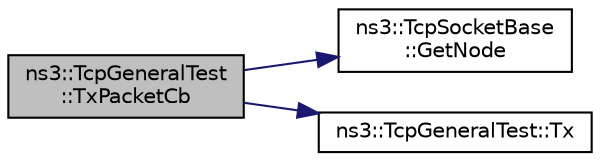digraph "ns3::TcpGeneralTest::TxPacketCb"
{
  edge [fontname="Helvetica",fontsize="10",labelfontname="Helvetica",labelfontsize="10"];
  node [fontname="Helvetica",fontsize="10",shape=record];
  rankdir="LR";
  Node1 [label="ns3::TcpGeneralTest\l::TxPacketCb",height=0.2,width=0.4,color="black", fillcolor="grey75", style="filled", fontcolor="black"];
  Node1 -> Node2 [color="midnightblue",fontsize="10",style="solid"];
  Node2 [label="ns3::TcpSocketBase\l::GetNode",height=0.2,width=0.4,color="black", fillcolor="white", style="filled",URL="$d1/d45/classns3_1_1TcpSocketBase.html#afaca88563d7dc2bb8d5abdb8d9ace59b",tooltip="Return the node this socket is associated with. "];
  Node1 -> Node3 [color="midnightblue",fontsize="10",style="solid"];
  Node3 [label="ns3::TcpGeneralTest::Tx",height=0.2,width=0.4,color="black", fillcolor="white", style="filled",URL="$d2/dfd/classns3_1_1TcpGeneralTest.html#ae3ae1d4a08bd0337cf66ef34d4771d89",tooltip="Packet transmitted down to IP layer. "];
}
